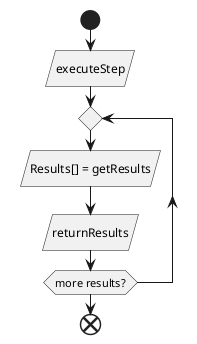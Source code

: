 @startuml

start
    :executeStep/
repeat

    :Results[] = getResults/
    :returnResults/
repeat while (more results?)

end
@enduml